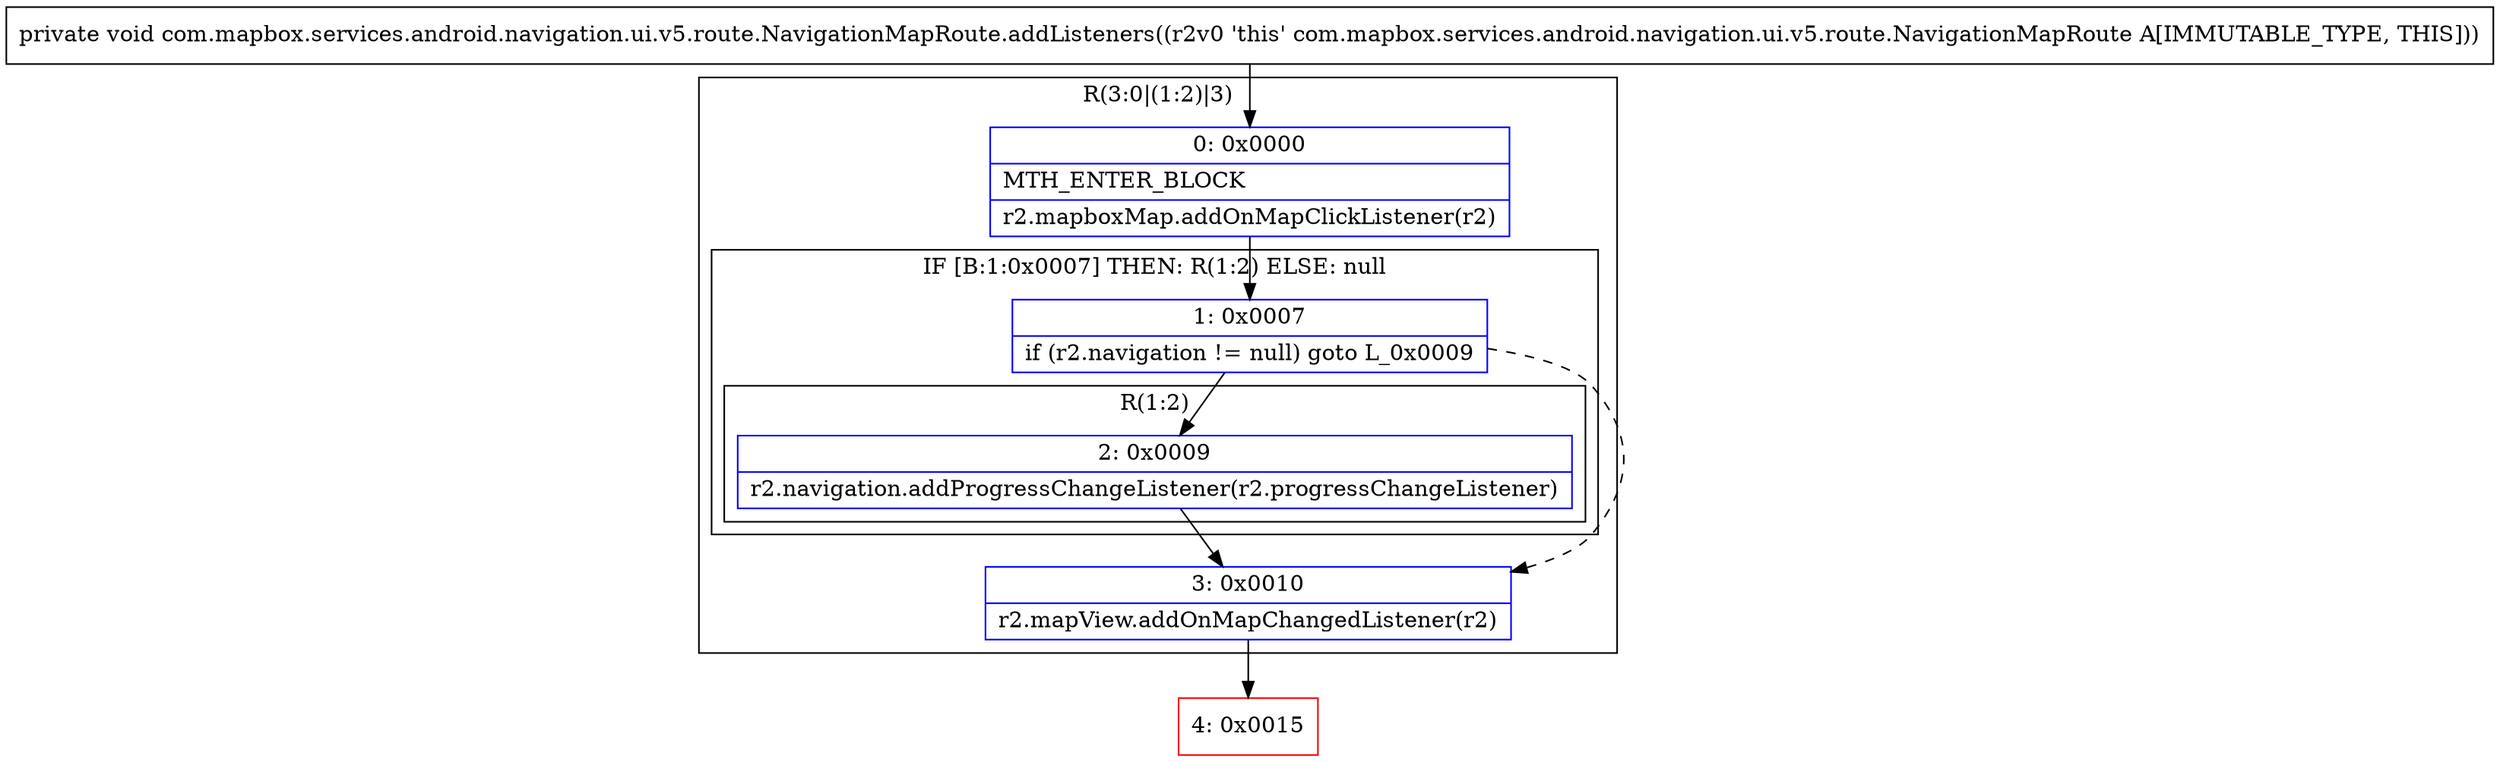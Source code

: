 digraph "CFG forcom.mapbox.services.android.navigation.ui.v5.route.NavigationMapRoute.addListeners()V" {
subgraph cluster_Region_588788744 {
label = "R(3:0|(1:2)|3)";
node [shape=record,color=blue];
Node_0 [shape=record,label="{0\:\ 0x0000|MTH_ENTER_BLOCK\l|r2.mapboxMap.addOnMapClickListener(r2)\l}"];
subgraph cluster_IfRegion_754094202 {
label = "IF [B:1:0x0007] THEN: R(1:2) ELSE: null";
node [shape=record,color=blue];
Node_1 [shape=record,label="{1\:\ 0x0007|if (r2.navigation != null) goto L_0x0009\l}"];
subgraph cluster_Region_1786800197 {
label = "R(1:2)";
node [shape=record,color=blue];
Node_2 [shape=record,label="{2\:\ 0x0009|r2.navigation.addProgressChangeListener(r2.progressChangeListener)\l}"];
}
}
Node_3 [shape=record,label="{3\:\ 0x0010|r2.mapView.addOnMapChangedListener(r2)\l}"];
}
Node_4 [shape=record,color=red,label="{4\:\ 0x0015}"];
MethodNode[shape=record,label="{private void com.mapbox.services.android.navigation.ui.v5.route.NavigationMapRoute.addListeners((r2v0 'this' com.mapbox.services.android.navigation.ui.v5.route.NavigationMapRoute A[IMMUTABLE_TYPE, THIS])) }"];
MethodNode -> Node_0;
Node_0 -> Node_1;
Node_1 -> Node_2;
Node_1 -> Node_3[style=dashed];
Node_2 -> Node_3;
Node_3 -> Node_4;
}

